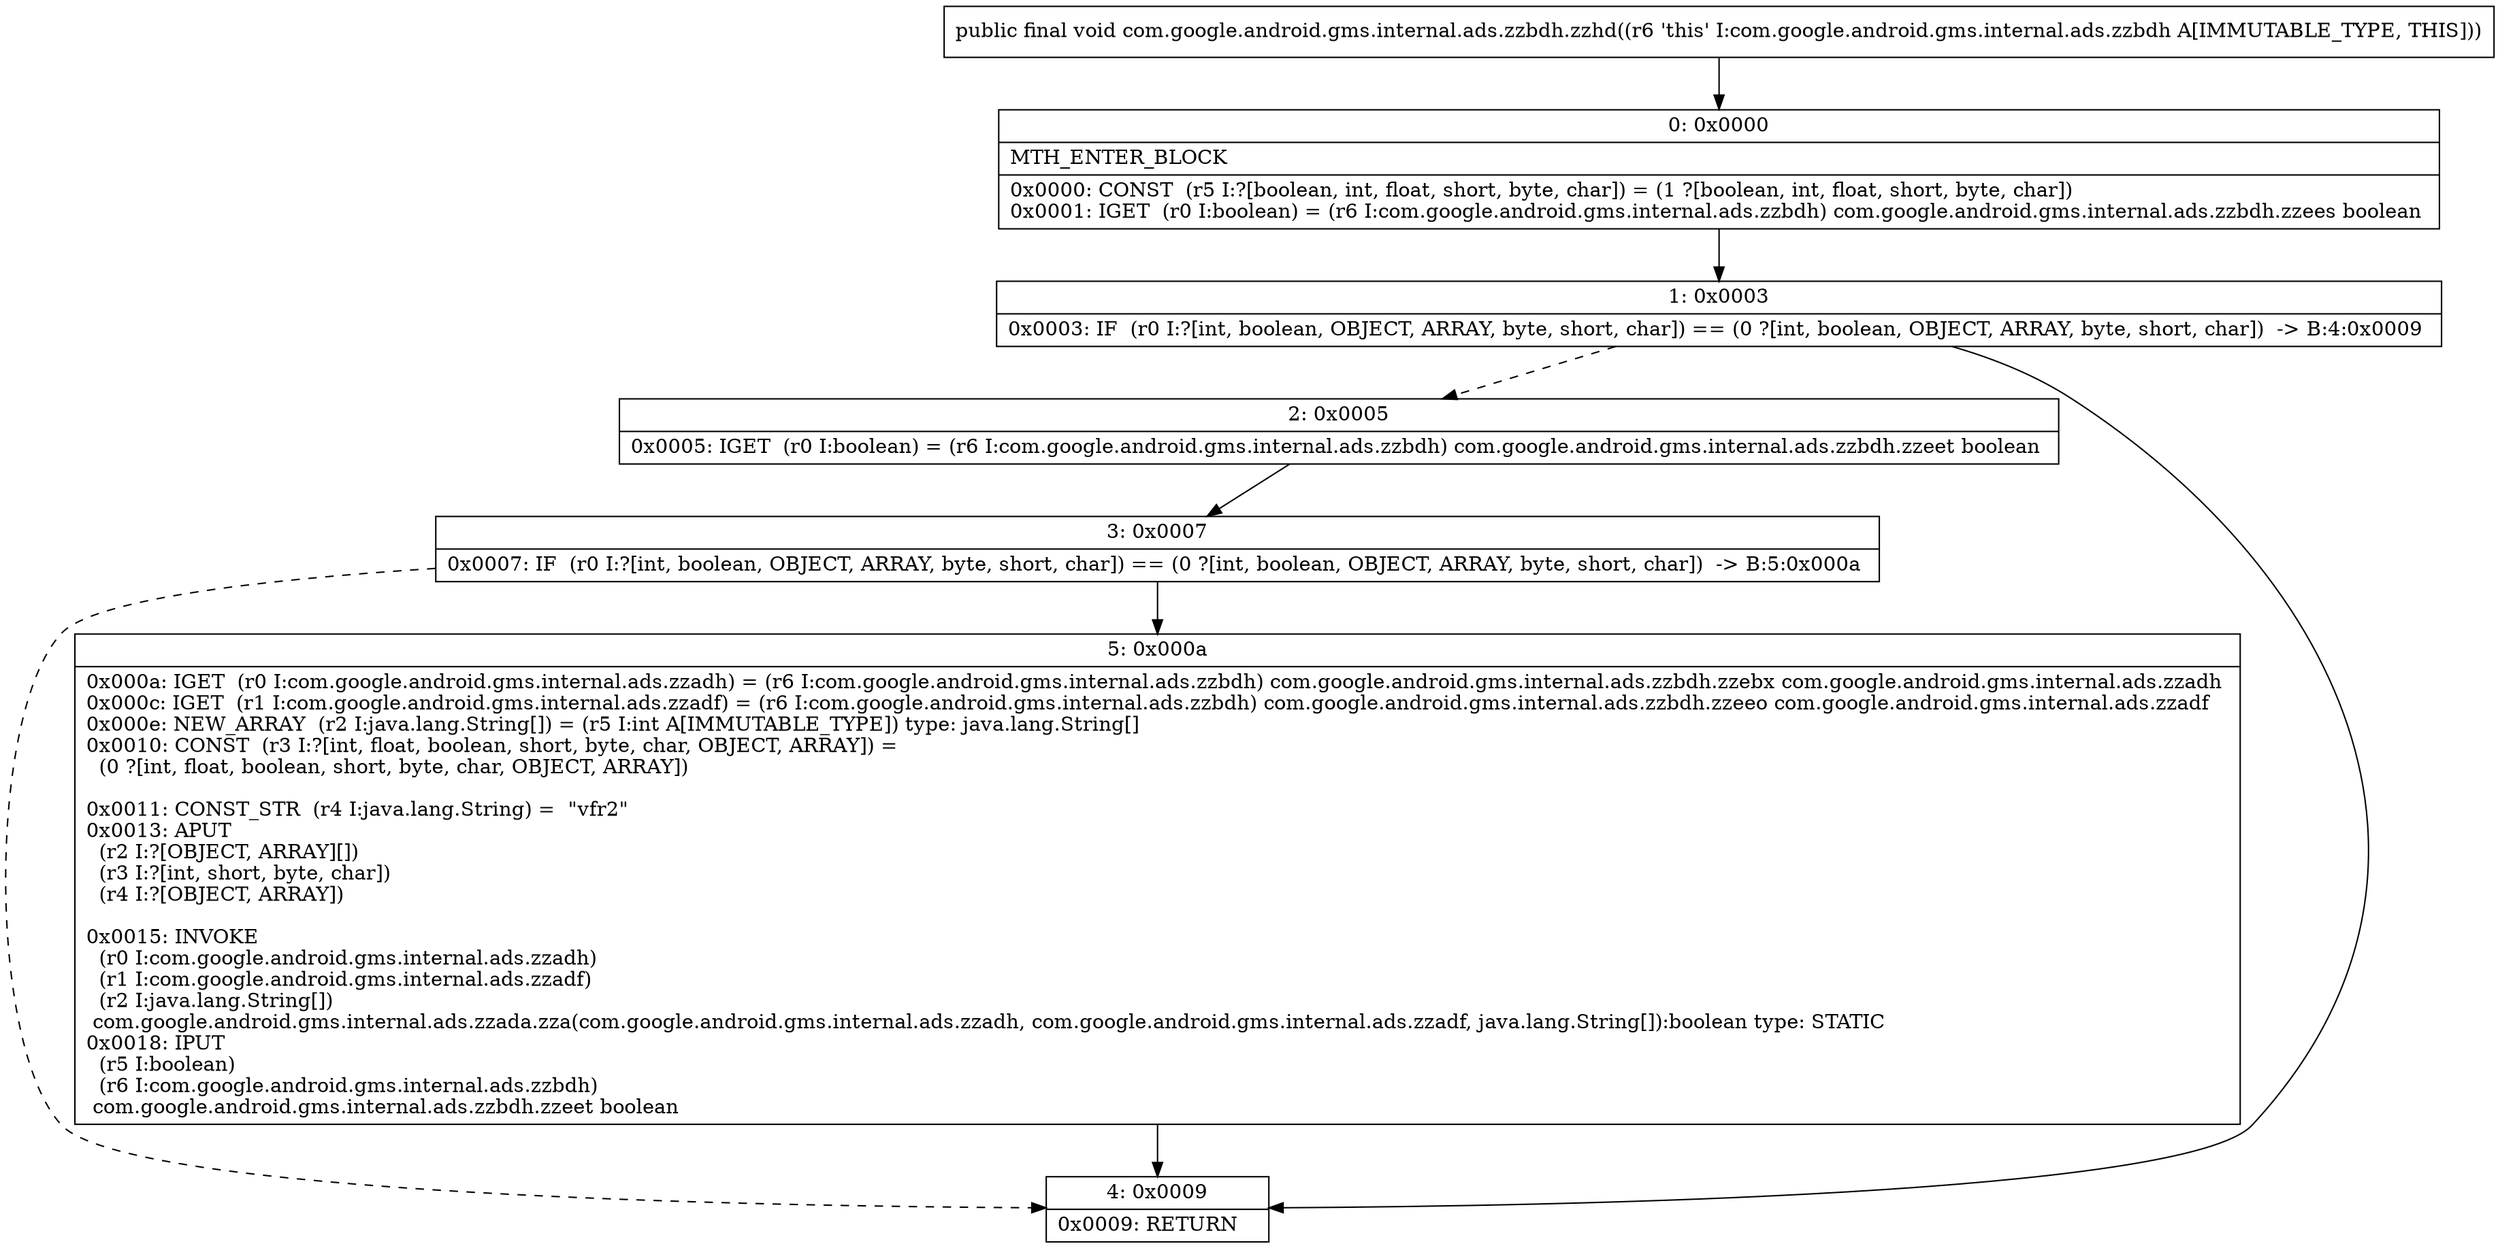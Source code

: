 digraph "CFG forcom.google.android.gms.internal.ads.zzbdh.zzhd()V" {
Node_0 [shape=record,label="{0\:\ 0x0000|MTH_ENTER_BLOCK\l|0x0000: CONST  (r5 I:?[boolean, int, float, short, byte, char]) = (1 ?[boolean, int, float, short, byte, char]) \l0x0001: IGET  (r0 I:boolean) = (r6 I:com.google.android.gms.internal.ads.zzbdh) com.google.android.gms.internal.ads.zzbdh.zzees boolean \l}"];
Node_1 [shape=record,label="{1\:\ 0x0003|0x0003: IF  (r0 I:?[int, boolean, OBJECT, ARRAY, byte, short, char]) == (0 ?[int, boolean, OBJECT, ARRAY, byte, short, char])  \-\> B:4:0x0009 \l}"];
Node_2 [shape=record,label="{2\:\ 0x0005|0x0005: IGET  (r0 I:boolean) = (r6 I:com.google.android.gms.internal.ads.zzbdh) com.google.android.gms.internal.ads.zzbdh.zzeet boolean \l}"];
Node_3 [shape=record,label="{3\:\ 0x0007|0x0007: IF  (r0 I:?[int, boolean, OBJECT, ARRAY, byte, short, char]) == (0 ?[int, boolean, OBJECT, ARRAY, byte, short, char])  \-\> B:5:0x000a \l}"];
Node_4 [shape=record,label="{4\:\ 0x0009|0x0009: RETURN   \l}"];
Node_5 [shape=record,label="{5\:\ 0x000a|0x000a: IGET  (r0 I:com.google.android.gms.internal.ads.zzadh) = (r6 I:com.google.android.gms.internal.ads.zzbdh) com.google.android.gms.internal.ads.zzbdh.zzebx com.google.android.gms.internal.ads.zzadh \l0x000c: IGET  (r1 I:com.google.android.gms.internal.ads.zzadf) = (r6 I:com.google.android.gms.internal.ads.zzbdh) com.google.android.gms.internal.ads.zzbdh.zzeeo com.google.android.gms.internal.ads.zzadf \l0x000e: NEW_ARRAY  (r2 I:java.lang.String[]) = (r5 I:int A[IMMUTABLE_TYPE]) type: java.lang.String[] \l0x0010: CONST  (r3 I:?[int, float, boolean, short, byte, char, OBJECT, ARRAY]) = \l  (0 ?[int, float, boolean, short, byte, char, OBJECT, ARRAY])\l \l0x0011: CONST_STR  (r4 I:java.lang.String) =  \"vfr2\" \l0x0013: APUT  \l  (r2 I:?[OBJECT, ARRAY][])\l  (r3 I:?[int, short, byte, char])\l  (r4 I:?[OBJECT, ARRAY])\l \l0x0015: INVOKE  \l  (r0 I:com.google.android.gms.internal.ads.zzadh)\l  (r1 I:com.google.android.gms.internal.ads.zzadf)\l  (r2 I:java.lang.String[])\l com.google.android.gms.internal.ads.zzada.zza(com.google.android.gms.internal.ads.zzadh, com.google.android.gms.internal.ads.zzadf, java.lang.String[]):boolean type: STATIC \l0x0018: IPUT  \l  (r5 I:boolean)\l  (r6 I:com.google.android.gms.internal.ads.zzbdh)\l com.google.android.gms.internal.ads.zzbdh.zzeet boolean \l}"];
MethodNode[shape=record,label="{public final void com.google.android.gms.internal.ads.zzbdh.zzhd((r6 'this' I:com.google.android.gms.internal.ads.zzbdh A[IMMUTABLE_TYPE, THIS])) }"];
MethodNode -> Node_0;
Node_0 -> Node_1;
Node_1 -> Node_2[style=dashed];
Node_1 -> Node_4;
Node_2 -> Node_3;
Node_3 -> Node_4[style=dashed];
Node_3 -> Node_5;
Node_5 -> Node_4;
}

